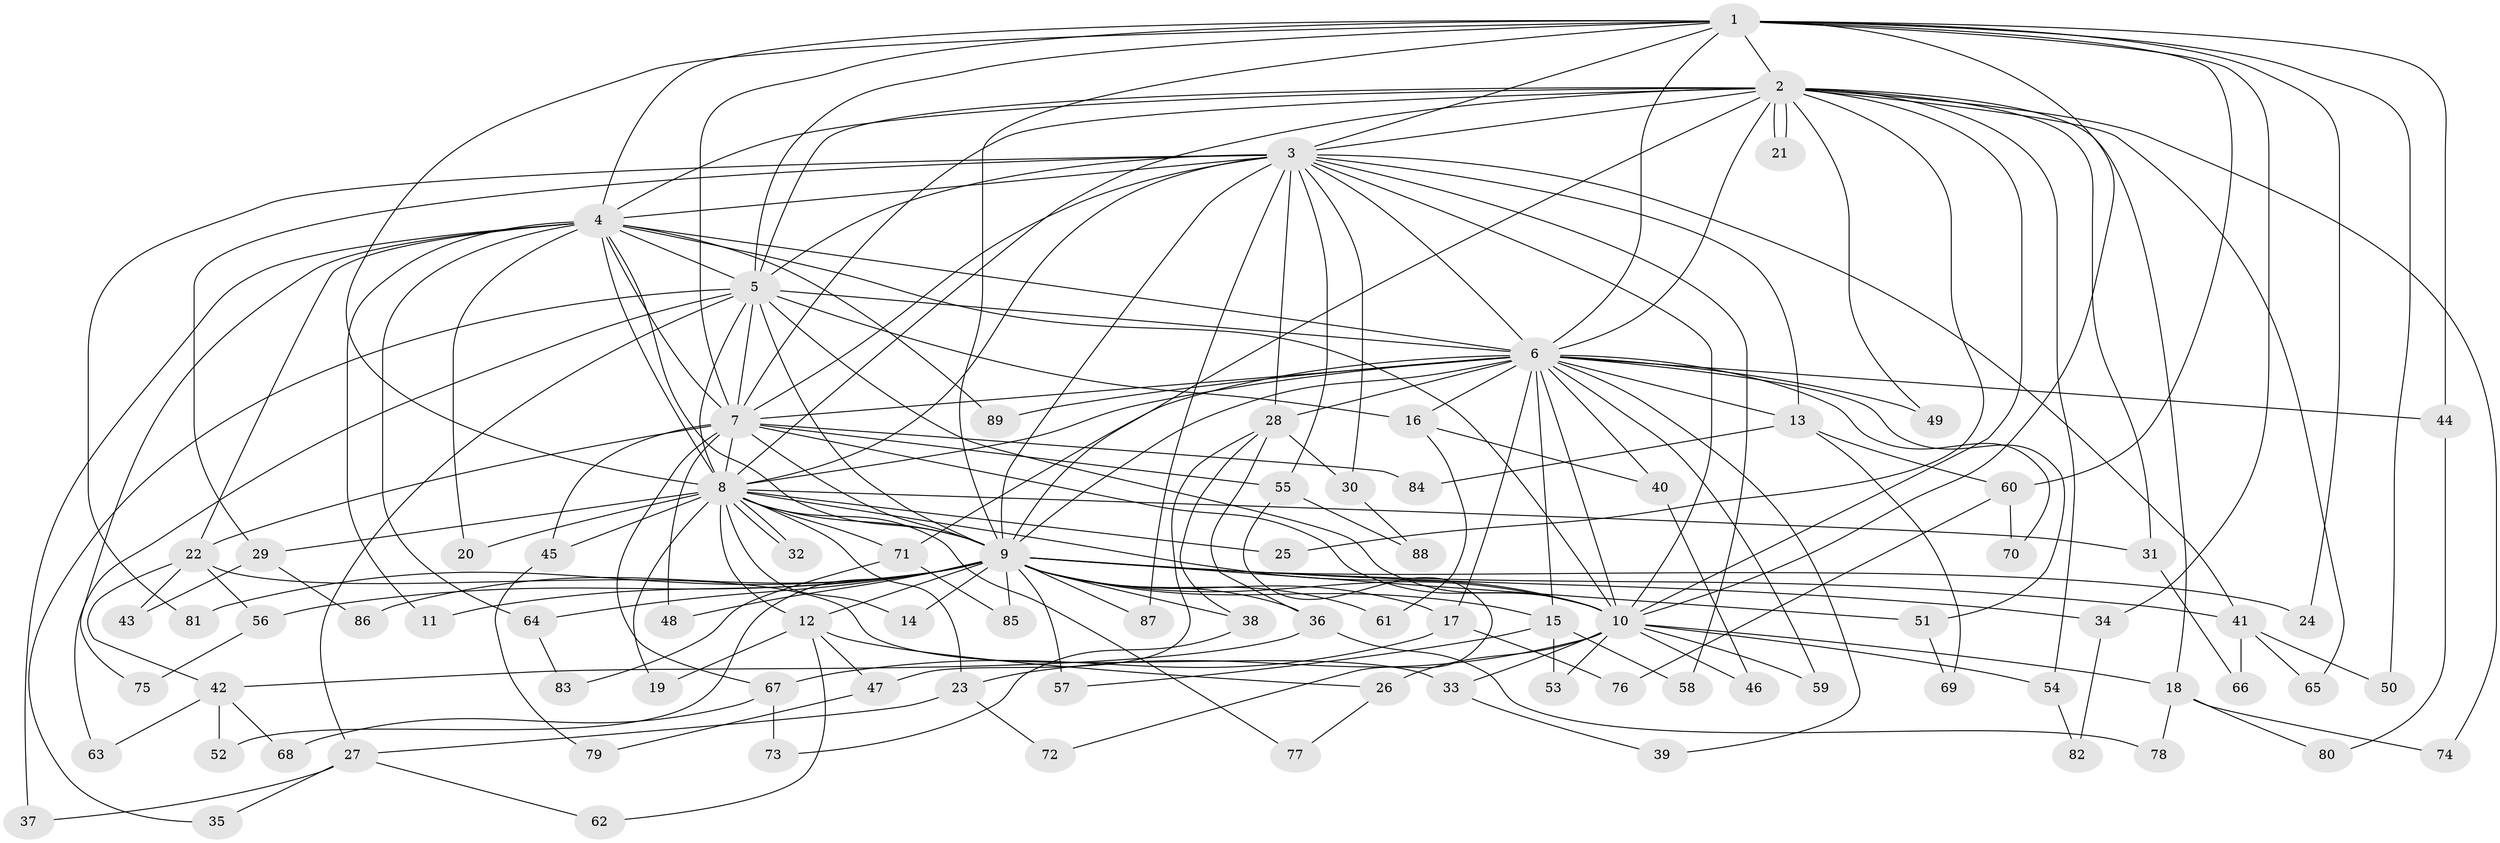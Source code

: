 // coarse degree distribution, {12: 0.014705882352941176, 15: 0.014705882352941176, 17: 0.014705882352941176, 19: 0.014705882352941176, 13: 0.014705882352941176, 25: 0.014705882352941176, 18: 0.014705882352941176, 28: 0.014705882352941176, 2: 0.5, 6: 0.04411764705882353, 5: 0.058823529411764705, 4: 0.11764705882352941, 3: 0.1323529411764706, 1: 0.029411764705882353}
// Generated by graph-tools (version 1.1) at 2025/51/02/27/25 19:51:49]
// undirected, 89 vertices, 203 edges
graph export_dot {
graph [start="1"]
  node [color=gray90,style=filled];
  1;
  2;
  3;
  4;
  5;
  6;
  7;
  8;
  9;
  10;
  11;
  12;
  13;
  14;
  15;
  16;
  17;
  18;
  19;
  20;
  21;
  22;
  23;
  24;
  25;
  26;
  27;
  28;
  29;
  30;
  31;
  32;
  33;
  34;
  35;
  36;
  37;
  38;
  39;
  40;
  41;
  42;
  43;
  44;
  45;
  46;
  47;
  48;
  49;
  50;
  51;
  52;
  53;
  54;
  55;
  56;
  57;
  58;
  59;
  60;
  61;
  62;
  63;
  64;
  65;
  66;
  67;
  68;
  69;
  70;
  71;
  72;
  73;
  74;
  75;
  76;
  77;
  78;
  79;
  80;
  81;
  82;
  83;
  84;
  85;
  86;
  87;
  88;
  89;
  1 -- 2;
  1 -- 3;
  1 -- 4;
  1 -- 5;
  1 -- 6;
  1 -- 7;
  1 -- 8;
  1 -- 9;
  1 -- 10;
  1 -- 24;
  1 -- 34;
  1 -- 44;
  1 -- 50;
  1 -- 60;
  2 -- 3;
  2 -- 4;
  2 -- 5;
  2 -- 6;
  2 -- 7;
  2 -- 8;
  2 -- 9;
  2 -- 10;
  2 -- 18;
  2 -- 21;
  2 -- 21;
  2 -- 25;
  2 -- 31;
  2 -- 49;
  2 -- 54;
  2 -- 65;
  2 -- 74;
  3 -- 4;
  3 -- 5;
  3 -- 6;
  3 -- 7;
  3 -- 8;
  3 -- 9;
  3 -- 10;
  3 -- 13;
  3 -- 28;
  3 -- 29;
  3 -- 30;
  3 -- 41;
  3 -- 55;
  3 -- 58;
  3 -- 81;
  3 -- 87;
  4 -- 5;
  4 -- 6;
  4 -- 7;
  4 -- 8;
  4 -- 9;
  4 -- 10;
  4 -- 11;
  4 -- 20;
  4 -- 22;
  4 -- 37;
  4 -- 64;
  4 -- 75;
  4 -- 89;
  5 -- 6;
  5 -- 7;
  5 -- 8;
  5 -- 9;
  5 -- 10;
  5 -- 16;
  5 -- 27;
  5 -- 35;
  5 -- 63;
  6 -- 7;
  6 -- 8;
  6 -- 9;
  6 -- 10;
  6 -- 13;
  6 -- 15;
  6 -- 16;
  6 -- 17;
  6 -- 28;
  6 -- 39;
  6 -- 40;
  6 -- 44;
  6 -- 49;
  6 -- 51;
  6 -- 59;
  6 -- 70;
  6 -- 71;
  6 -- 89;
  7 -- 8;
  7 -- 9;
  7 -- 10;
  7 -- 22;
  7 -- 45;
  7 -- 48;
  7 -- 55;
  7 -- 67;
  7 -- 84;
  8 -- 9;
  8 -- 10;
  8 -- 12;
  8 -- 14;
  8 -- 19;
  8 -- 20;
  8 -- 23;
  8 -- 25;
  8 -- 29;
  8 -- 31;
  8 -- 32;
  8 -- 32;
  8 -- 45;
  8 -- 71;
  8 -- 77;
  9 -- 10;
  9 -- 11;
  9 -- 12;
  9 -- 14;
  9 -- 15;
  9 -- 17;
  9 -- 24;
  9 -- 34;
  9 -- 36;
  9 -- 38;
  9 -- 41;
  9 -- 48;
  9 -- 51;
  9 -- 52;
  9 -- 56;
  9 -- 57;
  9 -- 61;
  9 -- 64;
  9 -- 81;
  9 -- 85;
  9 -- 86;
  9 -- 87;
  10 -- 18;
  10 -- 23;
  10 -- 26;
  10 -- 33;
  10 -- 46;
  10 -- 53;
  10 -- 54;
  10 -- 59;
  12 -- 19;
  12 -- 26;
  12 -- 47;
  12 -- 62;
  13 -- 60;
  13 -- 69;
  13 -- 84;
  15 -- 53;
  15 -- 57;
  15 -- 58;
  16 -- 40;
  16 -- 61;
  17 -- 67;
  17 -- 76;
  18 -- 74;
  18 -- 78;
  18 -- 80;
  22 -- 33;
  22 -- 42;
  22 -- 43;
  22 -- 56;
  23 -- 27;
  23 -- 72;
  26 -- 77;
  27 -- 35;
  27 -- 37;
  27 -- 62;
  28 -- 30;
  28 -- 36;
  28 -- 38;
  28 -- 47;
  29 -- 43;
  29 -- 86;
  30 -- 88;
  31 -- 66;
  33 -- 39;
  34 -- 82;
  36 -- 42;
  36 -- 78;
  38 -- 73;
  40 -- 46;
  41 -- 50;
  41 -- 65;
  41 -- 66;
  42 -- 52;
  42 -- 63;
  42 -- 68;
  44 -- 80;
  45 -- 79;
  47 -- 79;
  51 -- 69;
  54 -- 82;
  55 -- 72;
  55 -- 88;
  56 -- 75;
  60 -- 70;
  60 -- 76;
  64 -- 83;
  67 -- 68;
  67 -- 73;
  71 -- 83;
  71 -- 85;
}
